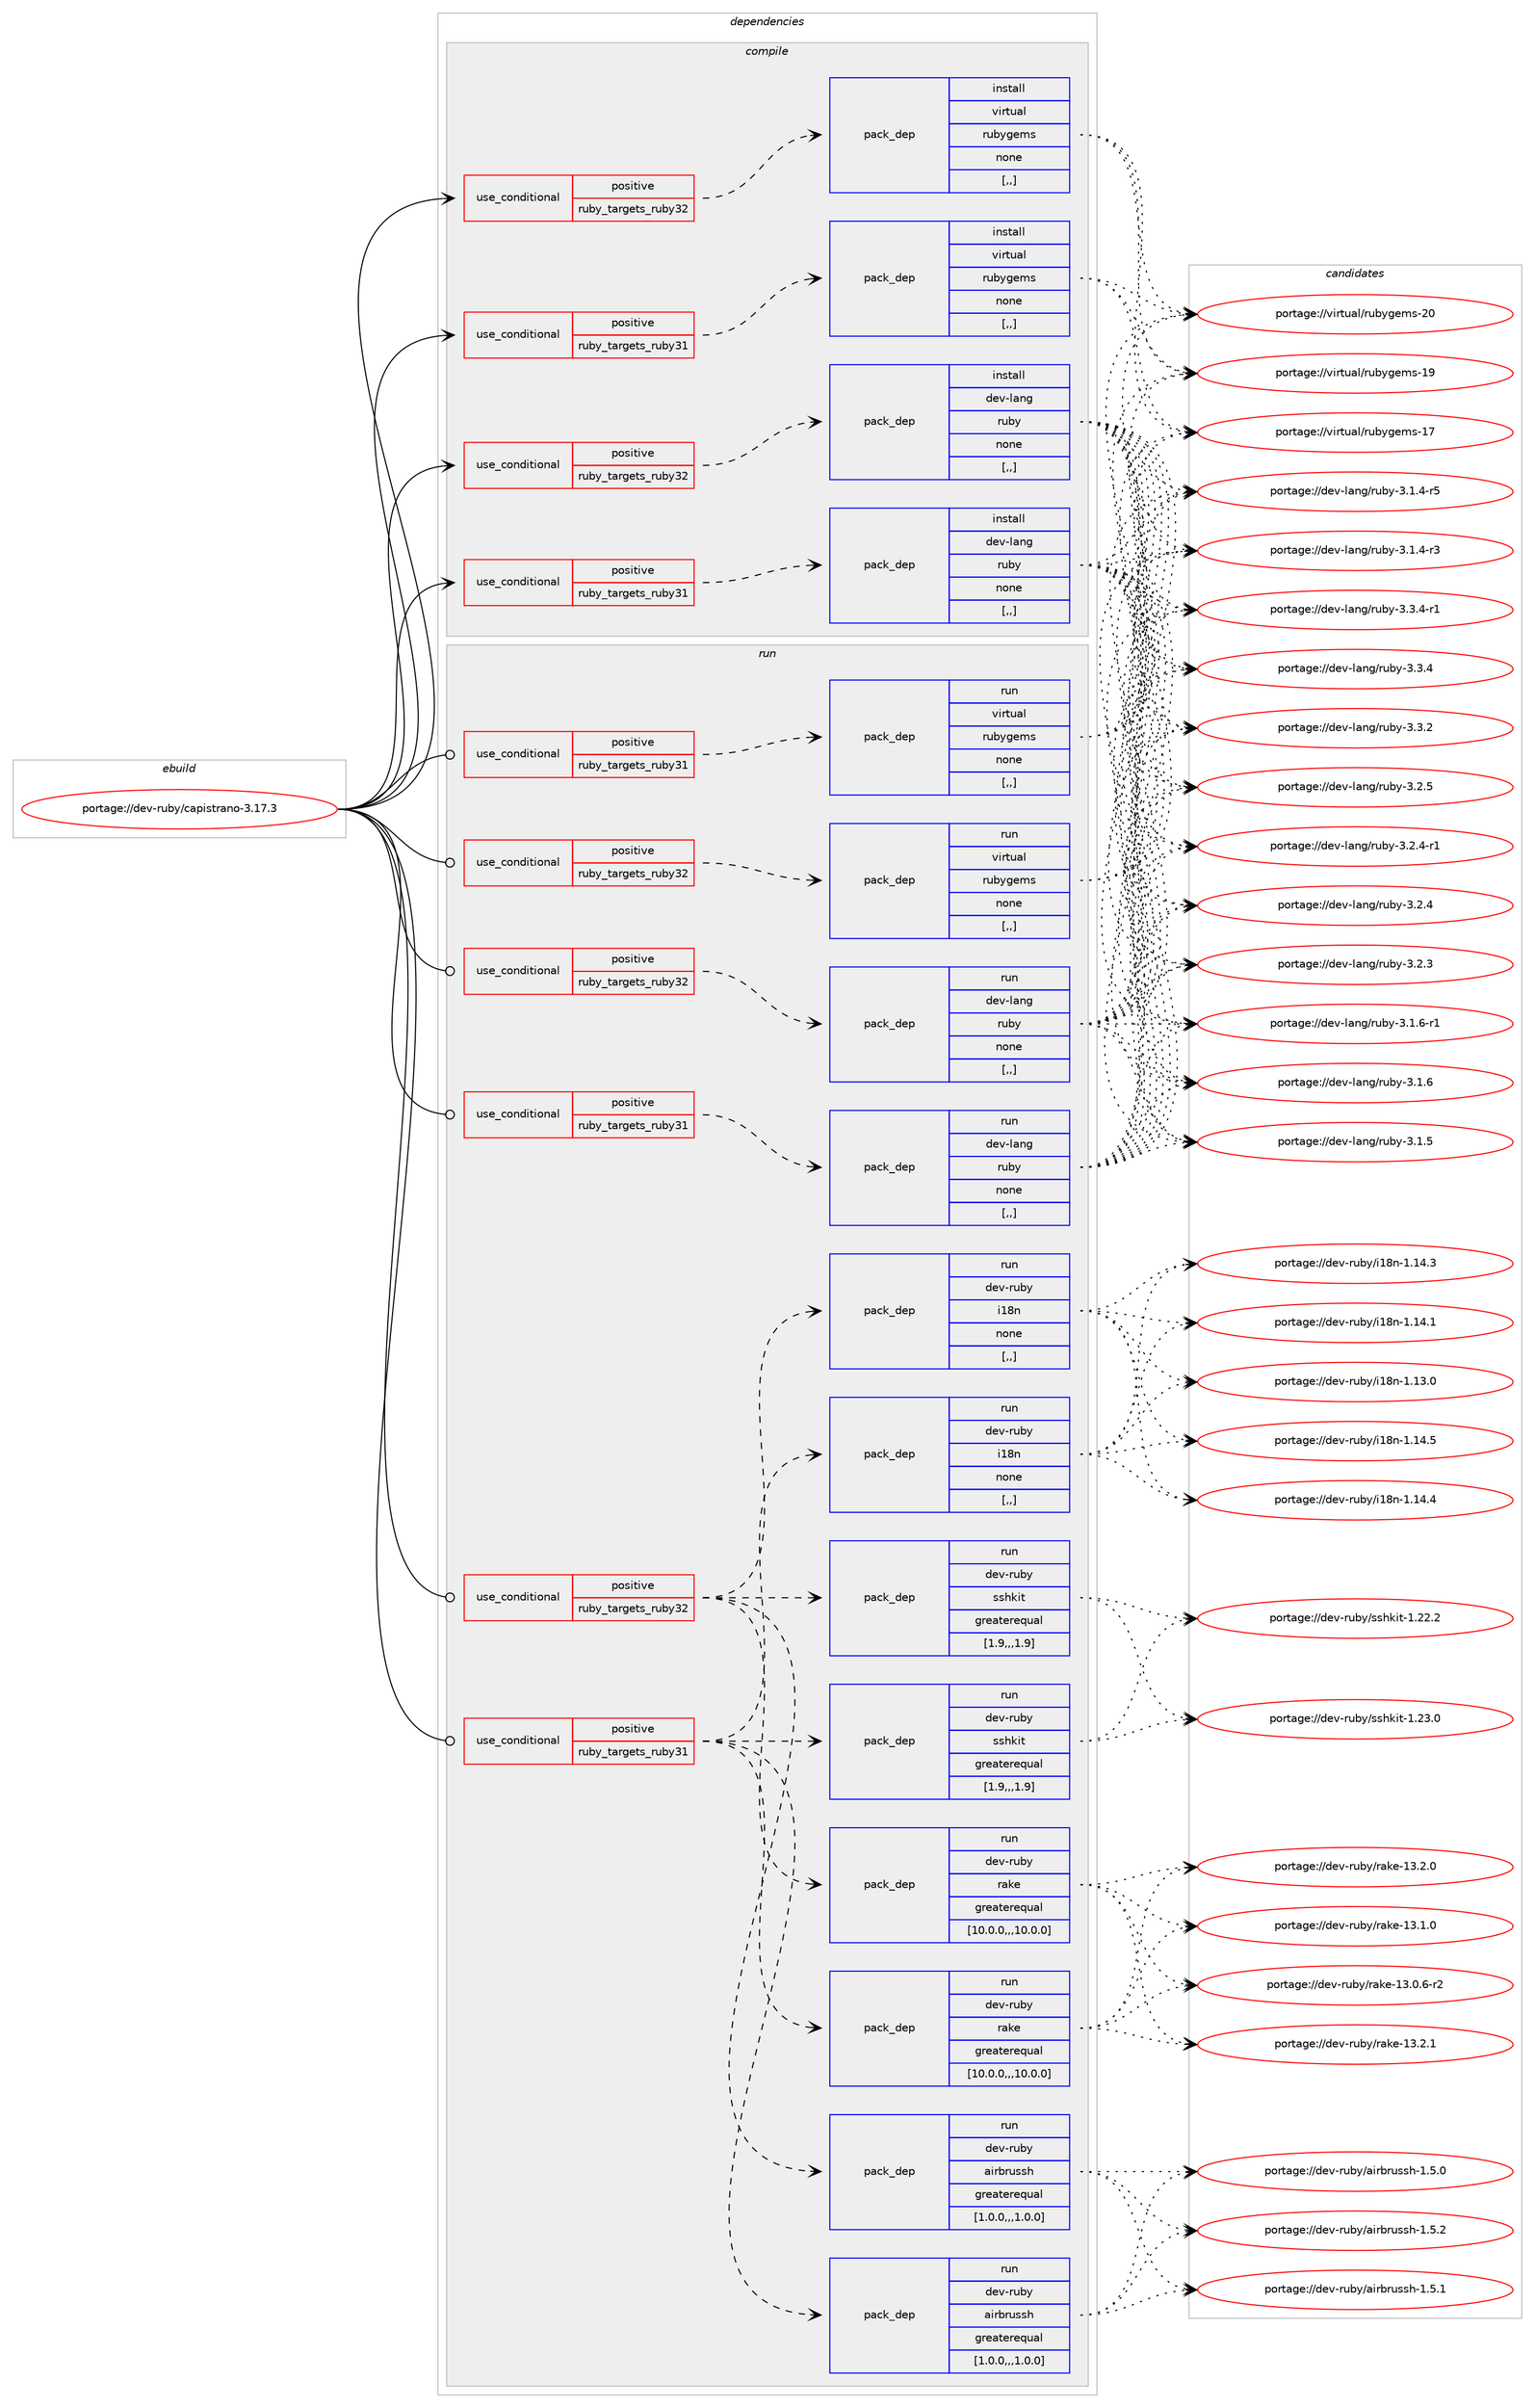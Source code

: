 digraph prolog {

# *************
# Graph options
# *************

newrank=true;
concentrate=true;
compound=true;
graph [rankdir=LR,fontname=Helvetica,fontsize=10,ranksep=1.5];#, ranksep=2.5, nodesep=0.2];
edge  [arrowhead=vee];
node  [fontname=Helvetica,fontsize=10];

# **********
# The ebuild
# **********

subgraph cluster_leftcol {
color=gray;
label=<<i>ebuild</i>>;
id [label="portage://dev-ruby/capistrano-3.17.3", color=red, width=4, href="../dev-ruby/capistrano-3.17.3.svg"];
}

# ****************
# The dependencies
# ****************

subgraph cluster_midcol {
color=gray;
label=<<i>dependencies</i>>;
subgraph cluster_compile {
fillcolor="#eeeeee";
style=filled;
label=<<i>compile</i>>;
subgraph cond45445 {
dependency178838 [label=<<TABLE BORDER="0" CELLBORDER="1" CELLSPACING="0" CELLPADDING="4"><TR><TD ROWSPAN="3" CELLPADDING="10">use_conditional</TD></TR><TR><TD>positive</TD></TR><TR><TD>ruby_targets_ruby31</TD></TR></TABLE>>, shape=none, color=red];
subgraph pack132102 {
dependency178839 [label=<<TABLE BORDER="0" CELLBORDER="1" CELLSPACING="0" CELLPADDING="4" WIDTH="220"><TR><TD ROWSPAN="6" CELLPADDING="30">pack_dep</TD></TR><TR><TD WIDTH="110">install</TD></TR><TR><TD>dev-lang</TD></TR><TR><TD>ruby</TD></TR><TR><TD>none</TD></TR><TR><TD>[,,]</TD></TR></TABLE>>, shape=none, color=blue];
}
dependency178838:e -> dependency178839:w [weight=20,style="dashed",arrowhead="vee"];
}
id:e -> dependency178838:w [weight=20,style="solid",arrowhead="vee"];
subgraph cond45446 {
dependency178840 [label=<<TABLE BORDER="0" CELLBORDER="1" CELLSPACING="0" CELLPADDING="4"><TR><TD ROWSPAN="3" CELLPADDING="10">use_conditional</TD></TR><TR><TD>positive</TD></TR><TR><TD>ruby_targets_ruby31</TD></TR></TABLE>>, shape=none, color=red];
subgraph pack132103 {
dependency178841 [label=<<TABLE BORDER="0" CELLBORDER="1" CELLSPACING="0" CELLPADDING="4" WIDTH="220"><TR><TD ROWSPAN="6" CELLPADDING="30">pack_dep</TD></TR><TR><TD WIDTH="110">install</TD></TR><TR><TD>virtual</TD></TR><TR><TD>rubygems</TD></TR><TR><TD>none</TD></TR><TR><TD>[,,]</TD></TR></TABLE>>, shape=none, color=blue];
}
dependency178840:e -> dependency178841:w [weight=20,style="dashed",arrowhead="vee"];
}
id:e -> dependency178840:w [weight=20,style="solid",arrowhead="vee"];
subgraph cond45447 {
dependency178842 [label=<<TABLE BORDER="0" CELLBORDER="1" CELLSPACING="0" CELLPADDING="4"><TR><TD ROWSPAN="3" CELLPADDING="10">use_conditional</TD></TR><TR><TD>positive</TD></TR><TR><TD>ruby_targets_ruby32</TD></TR></TABLE>>, shape=none, color=red];
subgraph pack132104 {
dependency178843 [label=<<TABLE BORDER="0" CELLBORDER="1" CELLSPACING="0" CELLPADDING="4" WIDTH="220"><TR><TD ROWSPAN="6" CELLPADDING="30">pack_dep</TD></TR><TR><TD WIDTH="110">install</TD></TR><TR><TD>dev-lang</TD></TR><TR><TD>ruby</TD></TR><TR><TD>none</TD></TR><TR><TD>[,,]</TD></TR></TABLE>>, shape=none, color=blue];
}
dependency178842:e -> dependency178843:w [weight=20,style="dashed",arrowhead="vee"];
}
id:e -> dependency178842:w [weight=20,style="solid",arrowhead="vee"];
subgraph cond45448 {
dependency178844 [label=<<TABLE BORDER="0" CELLBORDER="1" CELLSPACING="0" CELLPADDING="4"><TR><TD ROWSPAN="3" CELLPADDING="10">use_conditional</TD></TR><TR><TD>positive</TD></TR><TR><TD>ruby_targets_ruby32</TD></TR></TABLE>>, shape=none, color=red];
subgraph pack132105 {
dependency178845 [label=<<TABLE BORDER="0" CELLBORDER="1" CELLSPACING="0" CELLPADDING="4" WIDTH="220"><TR><TD ROWSPAN="6" CELLPADDING="30">pack_dep</TD></TR><TR><TD WIDTH="110">install</TD></TR><TR><TD>virtual</TD></TR><TR><TD>rubygems</TD></TR><TR><TD>none</TD></TR><TR><TD>[,,]</TD></TR></TABLE>>, shape=none, color=blue];
}
dependency178844:e -> dependency178845:w [weight=20,style="dashed",arrowhead="vee"];
}
id:e -> dependency178844:w [weight=20,style="solid",arrowhead="vee"];
}
subgraph cluster_compileandrun {
fillcolor="#eeeeee";
style=filled;
label=<<i>compile and run</i>>;
}
subgraph cluster_run {
fillcolor="#eeeeee";
style=filled;
label=<<i>run</i>>;
subgraph cond45449 {
dependency178846 [label=<<TABLE BORDER="0" CELLBORDER="1" CELLSPACING="0" CELLPADDING="4"><TR><TD ROWSPAN="3" CELLPADDING="10">use_conditional</TD></TR><TR><TD>positive</TD></TR><TR><TD>ruby_targets_ruby31</TD></TR></TABLE>>, shape=none, color=red];
subgraph pack132106 {
dependency178847 [label=<<TABLE BORDER="0" CELLBORDER="1" CELLSPACING="0" CELLPADDING="4" WIDTH="220"><TR><TD ROWSPAN="6" CELLPADDING="30">pack_dep</TD></TR><TR><TD WIDTH="110">run</TD></TR><TR><TD>dev-lang</TD></TR><TR><TD>ruby</TD></TR><TR><TD>none</TD></TR><TR><TD>[,,]</TD></TR></TABLE>>, shape=none, color=blue];
}
dependency178846:e -> dependency178847:w [weight=20,style="dashed",arrowhead="vee"];
}
id:e -> dependency178846:w [weight=20,style="solid",arrowhead="odot"];
subgraph cond45450 {
dependency178848 [label=<<TABLE BORDER="0" CELLBORDER="1" CELLSPACING="0" CELLPADDING="4"><TR><TD ROWSPAN="3" CELLPADDING="10">use_conditional</TD></TR><TR><TD>positive</TD></TR><TR><TD>ruby_targets_ruby31</TD></TR></TABLE>>, shape=none, color=red];
subgraph pack132107 {
dependency178849 [label=<<TABLE BORDER="0" CELLBORDER="1" CELLSPACING="0" CELLPADDING="4" WIDTH="220"><TR><TD ROWSPAN="6" CELLPADDING="30">pack_dep</TD></TR><TR><TD WIDTH="110">run</TD></TR><TR><TD>dev-ruby</TD></TR><TR><TD>airbrussh</TD></TR><TR><TD>greaterequal</TD></TR><TR><TD>[1.0.0,,,1.0.0]</TD></TR></TABLE>>, shape=none, color=blue];
}
dependency178848:e -> dependency178849:w [weight=20,style="dashed",arrowhead="vee"];
subgraph pack132108 {
dependency178850 [label=<<TABLE BORDER="0" CELLBORDER="1" CELLSPACING="0" CELLPADDING="4" WIDTH="220"><TR><TD ROWSPAN="6" CELLPADDING="30">pack_dep</TD></TR><TR><TD WIDTH="110">run</TD></TR><TR><TD>dev-ruby</TD></TR><TR><TD>sshkit</TD></TR><TR><TD>greaterequal</TD></TR><TR><TD>[1.9,,,1.9]</TD></TR></TABLE>>, shape=none, color=blue];
}
dependency178848:e -> dependency178850:w [weight=20,style="dashed",arrowhead="vee"];
subgraph pack132109 {
dependency178851 [label=<<TABLE BORDER="0" CELLBORDER="1" CELLSPACING="0" CELLPADDING="4" WIDTH="220"><TR><TD ROWSPAN="6" CELLPADDING="30">pack_dep</TD></TR><TR><TD WIDTH="110">run</TD></TR><TR><TD>dev-ruby</TD></TR><TR><TD>rake</TD></TR><TR><TD>greaterequal</TD></TR><TR><TD>[10.0.0,,,10.0.0]</TD></TR></TABLE>>, shape=none, color=blue];
}
dependency178848:e -> dependency178851:w [weight=20,style="dashed",arrowhead="vee"];
subgraph pack132110 {
dependency178852 [label=<<TABLE BORDER="0" CELLBORDER="1" CELLSPACING="0" CELLPADDING="4" WIDTH="220"><TR><TD ROWSPAN="6" CELLPADDING="30">pack_dep</TD></TR><TR><TD WIDTH="110">run</TD></TR><TR><TD>dev-ruby</TD></TR><TR><TD>i18n</TD></TR><TR><TD>none</TD></TR><TR><TD>[,,]</TD></TR></TABLE>>, shape=none, color=blue];
}
dependency178848:e -> dependency178852:w [weight=20,style="dashed",arrowhead="vee"];
}
id:e -> dependency178848:w [weight=20,style="solid",arrowhead="odot"];
subgraph cond45451 {
dependency178853 [label=<<TABLE BORDER="0" CELLBORDER="1" CELLSPACING="0" CELLPADDING="4"><TR><TD ROWSPAN="3" CELLPADDING="10">use_conditional</TD></TR><TR><TD>positive</TD></TR><TR><TD>ruby_targets_ruby31</TD></TR></TABLE>>, shape=none, color=red];
subgraph pack132111 {
dependency178854 [label=<<TABLE BORDER="0" CELLBORDER="1" CELLSPACING="0" CELLPADDING="4" WIDTH="220"><TR><TD ROWSPAN="6" CELLPADDING="30">pack_dep</TD></TR><TR><TD WIDTH="110">run</TD></TR><TR><TD>virtual</TD></TR><TR><TD>rubygems</TD></TR><TR><TD>none</TD></TR><TR><TD>[,,]</TD></TR></TABLE>>, shape=none, color=blue];
}
dependency178853:e -> dependency178854:w [weight=20,style="dashed",arrowhead="vee"];
}
id:e -> dependency178853:w [weight=20,style="solid",arrowhead="odot"];
subgraph cond45452 {
dependency178855 [label=<<TABLE BORDER="0" CELLBORDER="1" CELLSPACING="0" CELLPADDING="4"><TR><TD ROWSPAN="3" CELLPADDING="10">use_conditional</TD></TR><TR><TD>positive</TD></TR><TR><TD>ruby_targets_ruby32</TD></TR></TABLE>>, shape=none, color=red];
subgraph pack132112 {
dependency178856 [label=<<TABLE BORDER="0" CELLBORDER="1" CELLSPACING="0" CELLPADDING="4" WIDTH="220"><TR><TD ROWSPAN="6" CELLPADDING="30">pack_dep</TD></TR><TR><TD WIDTH="110">run</TD></TR><TR><TD>dev-lang</TD></TR><TR><TD>ruby</TD></TR><TR><TD>none</TD></TR><TR><TD>[,,]</TD></TR></TABLE>>, shape=none, color=blue];
}
dependency178855:e -> dependency178856:w [weight=20,style="dashed",arrowhead="vee"];
}
id:e -> dependency178855:w [weight=20,style="solid",arrowhead="odot"];
subgraph cond45453 {
dependency178857 [label=<<TABLE BORDER="0" CELLBORDER="1" CELLSPACING="0" CELLPADDING="4"><TR><TD ROWSPAN="3" CELLPADDING="10">use_conditional</TD></TR><TR><TD>positive</TD></TR><TR><TD>ruby_targets_ruby32</TD></TR></TABLE>>, shape=none, color=red];
subgraph pack132113 {
dependency178858 [label=<<TABLE BORDER="0" CELLBORDER="1" CELLSPACING="0" CELLPADDING="4" WIDTH="220"><TR><TD ROWSPAN="6" CELLPADDING="30">pack_dep</TD></TR><TR><TD WIDTH="110">run</TD></TR><TR><TD>dev-ruby</TD></TR><TR><TD>airbrussh</TD></TR><TR><TD>greaterequal</TD></TR><TR><TD>[1.0.0,,,1.0.0]</TD></TR></TABLE>>, shape=none, color=blue];
}
dependency178857:e -> dependency178858:w [weight=20,style="dashed",arrowhead="vee"];
subgraph pack132114 {
dependency178859 [label=<<TABLE BORDER="0" CELLBORDER="1" CELLSPACING="0" CELLPADDING="4" WIDTH="220"><TR><TD ROWSPAN="6" CELLPADDING="30">pack_dep</TD></TR><TR><TD WIDTH="110">run</TD></TR><TR><TD>dev-ruby</TD></TR><TR><TD>sshkit</TD></TR><TR><TD>greaterequal</TD></TR><TR><TD>[1.9,,,1.9]</TD></TR></TABLE>>, shape=none, color=blue];
}
dependency178857:e -> dependency178859:w [weight=20,style="dashed",arrowhead="vee"];
subgraph pack132115 {
dependency178860 [label=<<TABLE BORDER="0" CELLBORDER="1" CELLSPACING="0" CELLPADDING="4" WIDTH="220"><TR><TD ROWSPAN="6" CELLPADDING="30">pack_dep</TD></TR><TR><TD WIDTH="110">run</TD></TR><TR><TD>dev-ruby</TD></TR><TR><TD>rake</TD></TR><TR><TD>greaterequal</TD></TR><TR><TD>[10.0.0,,,10.0.0]</TD></TR></TABLE>>, shape=none, color=blue];
}
dependency178857:e -> dependency178860:w [weight=20,style="dashed",arrowhead="vee"];
subgraph pack132116 {
dependency178861 [label=<<TABLE BORDER="0" CELLBORDER="1" CELLSPACING="0" CELLPADDING="4" WIDTH="220"><TR><TD ROWSPAN="6" CELLPADDING="30">pack_dep</TD></TR><TR><TD WIDTH="110">run</TD></TR><TR><TD>dev-ruby</TD></TR><TR><TD>i18n</TD></TR><TR><TD>none</TD></TR><TR><TD>[,,]</TD></TR></TABLE>>, shape=none, color=blue];
}
dependency178857:e -> dependency178861:w [weight=20,style="dashed",arrowhead="vee"];
}
id:e -> dependency178857:w [weight=20,style="solid",arrowhead="odot"];
subgraph cond45454 {
dependency178862 [label=<<TABLE BORDER="0" CELLBORDER="1" CELLSPACING="0" CELLPADDING="4"><TR><TD ROWSPAN="3" CELLPADDING="10">use_conditional</TD></TR><TR><TD>positive</TD></TR><TR><TD>ruby_targets_ruby32</TD></TR></TABLE>>, shape=none, color=red];
subgraph pack132117 {
dependency178863 [label=<<TABLE BORDER="0" CELLBORDER="1" CELLSPACING="0" CELLPADDING="4" WIDTH="220"><TR><TD ROWSPAN="6" CELLPADDING="30">pack_dep</TD></TR><TR><TD WIDTH="110">run</TD></TR><TR><TD>virtual</TD></TR><TR><TD>rubygems</TD></TR><TR><TD>none</TD></TR><TR><TD>[,,]</TD></TR></TABLE>>, shape=none, color=blue];
}
dependency178862:e -> dependency178863:w [weight=20,style="dashed",arrowhead="vee"];
}
id:e -> dependency178862:w [weight=20,style="solid",arrowhead="odot"];
}
}

# **************
# The candidates
# **************

subgraph cluster_choices {
rank=same;
color=gray;
label=<<i>candidates</i>>;

subgraph choice132102 {
color=black;
nodesep=1;
choice100101118451089711010347114117981214551465146524511449 [label="portage://dev-lang/ruby-3.3.4-r1", color=red, width=4,href="../dev-lang/ruby-3.3.4-r1.svg"];
choice10010111845108971101034711411798121455146514652 [label="portage://dev-lang/ruby-3.3.4", color=red, width=4,href="../dev-lang/ruby-3.3.4.svg"];
choice10010111845108971101034711411798121455146514650 [label="portage://dev-lang/ruby-3.3.2", color=red, width=4,href="../dev-lang/ruby-3.3.2.svg"];
choice10010111845108971101034711411798121455146504653 [label="portage://dev-lang/ruby-3.2.5", color=red, width=4,href="../dev-lang/ruby-3.2.5.svg"];
choice100101118451089711010347114117981214551465046524511449 [label="portage://dev-lang/ruby-3.2.4-r1", color=red, width=4,href="../dev-lang/ruby-3.2.4-r1.svg"];
choice10010111845108971101034711411798121455146504652 [label="portage://dev-lang/ruby-3.2.4", color=red, width=4,href="../dev-lang/ruby-3.2.4.svg"];
choice10010111845108971101034711411798121455146504651 [label="portage://dev-lang/ruby-3.2.3", color=red, width=4,href="../dev-lang/ruby-3.2.3.svg"];
choice100101118451089711010347114117981214551464946544511449 [label="portage://dev-lang/ruby-3.1.6-r1", color=red, width=4,href="../dev-lang/ruby-3.1.6-r1.svg"];
choice10010111845108971101034711411798121455146494654 [label="portage://dev-lang/ruby-3.1.6", color=red, width=4,href="../dev-lang/ruby-3.1.6.svg"];
choice10010111845108971101034711411798121455146494653 [label="portage://dev-lang/ruby-3.1.5", color=red, width=4,href="../dev-lang/ruby-3.1.5.svg"];
choice100101118451089711010347114117981214551464946524511453 [label="portage://dev-lang/ruby-3.1.4-r5", color=red, width=4,href="../dev-lang/ruby-3.1.4-r5.svg"];
choice100101118451089711010347114117981214551464946524511451 [label="portage://dev-lang/ruby-3.1.4-r3", color=red, width=4,href="../dev-lang/ruby-3.1.4-r3.svg"];
dependency178839:e -> choice100101118451089711010347114117981214551465146524511449:w [style=dotted,weight="100"];
dependency178839:e -> choice10010111845108971101034711411798121455146514652:w [style=dotted,weight="100"];
dependency178839:e -> choice10010111845108971101034711411798121455146514650:w [style=dotted,weight="100"];
dependency178839:e -> choice10010111845108971101034711411798121455146504653:w [style=dotted,weight="100"];
dependency178839:e -> choice100101118451089711010347114117981214551465046524511449:w [style=dotted,weight="100"];
dependency178839:e -> choice10010111845108971101034711411798121455146504652:w [style=dotted,weight="100"];
dependency178839:e -> choice10010111845108971101034711411798121455146504651:w [style=dotted,weight="100"];
dependency178839:e -> choice100101118451089711010347114117981214551464946544511449:w [style=dotted,weight="100"];
dependency178839:e -> choice10010111845108971101034711411798121455146494654:w [style=dotted,weight="100"];
dependency178839:e -> choice10010111845108971101034711411798121455146494653:w [style=dotted,weight="100"];
dependency178839:e -> choice100101118451089711010347114117981214551464946524511453:w [style=dotted,weight="100"];
dependency178839:e -> choice100101118451089711010347114117981214551464946524511451:w [style=dotted,weight="100"];
}
subgraph choice132103 {
color=black;
nodesep=1;
choice118105114116117971084711411798121103101109115455048 [label="portage://virtual/rubygems-20", color=red, width=4,href="../virtual/rubygems-20.svg"];
choice118105114116117971084711411798121103101109115454957 [label="portage://virtual/rubygems-19", color=red, width=4,href="../virtual/rubygems-19.svg"];
choice118105114116117971084711411798121103101109115454955 [label="portage://virtual/rubygems-17", color=red, width=4,href="../virtual/rubygems-17.svg"];
dependency178841:e -> choice118105114116117971084711411798121103101109115455048:w [style=dotted,weight="100"];
dependency178841:e -> choice118105114116117971084711411798121103101109115454957:w [style=dotted,weight="100"];
dependency178841:e -> choice118105114116117971084711411798121103101109115454955:w [style=dotted,weight="100"];
}
subgraph choice132104 {
color=black;
nodesep=1;
choice100101118451089711010347114117981214551465146524511449 [label="portage://dev-lang/ruby-3.3.4-r1", color=red, width=4,href="../dev-lang/ruby-3.3.4-r1.svg"];
choice10010111845108971101034711411798121455146514652 [label="portage://dev-lang/ruby-3.3.4", color=red, width=4,href="../dev-lang/ruby-3.3.4.svg"];
choice10010111845108971101034711411798121455146514650 [label="portage://dev-lang/ruby-3.3.2", color=red, width=4,href="../dev-lang/ruby-3.3.2.svg"];
choice10010111845108971101034711411798121455146504653 [label="portage://dev-lang/ruby-3.2.5", color=red, width=4,href="../dev-lang/ruby-3.2.5.svg"];
choice100101118451089711010347114117981214551465046524511449 [label="portage://dev-lang/ruby-3.2.4-r1", color=red, width=4,href="../dev-lang/ruby-3.2.4-r1.svg"];
choice10010111845108971101034711411798121455146504652 [label="portage://dev-lang/ruby-3.2.4", color=red, width=4,href="../dev-lang/ruby-3.2.4.svg"];
choice10010111845108971101034711411798121455146504651 [label="portage://dev-lang/ruby-3.2.3", color=red, width=4,href="../dev-lang/ruby-3.2.3.svg"];
choice100101118451089711010347114117981214551464946544511449 [label="portage://dev-lang/ruby-3.1.6-r1", color=red, width=4,href="../dev-lang/ruby-3.1.6-r1.svg"];
choice10010111845108971101034711411798121455146494654 [label="portage://dev-lang/ruby-3.1.6", color=red, width=4,href="../dev-lang/ruby-3.1.6.svg"];
choice10010111845108971101034711411798121455146494653 [label="portage://dev-lang/ruby-3.1.5", color=red, width=4,href="../dev-lang/ruby-3.1.5.svg"];
choice100101118451089711010347114117981214551464946524511453 [label="portage://dev-lang/ruby-3.1.4-r5", color=red, width=4,href="../dev-lang/ruby-3.1.4-r5.svg"];
choice100101118451089711010347114117981214551464946524511451 [label="portage://dev-lang/ruby-3.1.4-r3", color=red, width=4,href="../dev-lang/ruby-3.1.4-r3.svg"];
dependency178843:e -> choice100101118451089711010347114117981214551465146524511449:w [style=dotted,weight="100"];
dependency178843:e -> choice10010111845108971101034711411798121455146514652:w [style=dotted,weight="100"];
dependency178843:e -> choice10010111845108971101034711411798121455146514650:w [style=dotted,weight="100"];
dependency178843:e -> choice10010111845108971101034711411798121455146504653:w [style=dotted,weight="100"];
dependency178843:e -> choice100101118451089711010347114117981214551465046524511449:w [style=dotted,weight="100"];
dependency178843:e -> choice10010111845108971101034711411798121455146504652:w [style=dotted,weight="100"];
dependency178843:e -> choice10010111845108971101034711411798121455146504651:w [style=dotted,weight="100"];
dependency178843:e -> choice100101118451089711010347114117981214551464946544511449:w [style=dotted,weight="100"];
dependency178843:e -> choice10010111845108971101034711411798121455146494654:w [style=dotted,weight="100"];
dependency178843:e -> choice10010111845108971101034711411798121455146494653:w [style=dotted,weight="100"];
dependency178843:e -> choice100101118451089711010347114117981214551464946524511453:w [style=dotted,weight="100"];
dependency178843:e -> choice100101118451089711010347114117981214551464946524511451:w [style=dotted,weight="100"];
}
subgraph choice132105 {
color=black;
nodesep=1;
choice118105114116117971084711411798121103101109115455048 [label="portage://virtual/rubygems-20", color=red, width=4,href="../virtual/rubygems-20.svg"];
choice118105114116117971084711411798121103101109115454957 [label="portage://virtual/rubygems-19", color=red, width=4,href="../virtual/rubygems-19.svg"];
choice118105114116117971084711411798121103101109115454955 [label="portage://virtual/rubygems-17", color=red, width=4,href="../virtual/rubygems-17.svg"];
dependency178845:e -> choice118105114116117971084711411798121103101109115455048:w [style=dotted,weight="100"];
dependency178845:e -> choice118105114116117971084711411798121103101109115454957:w [style=dotted,weight="100"];
dependency178845:e -> choice118105114116117971084711411798121103101109115454955:w [style=dotted,weight="100"];
}
subgraph choice132106 {
color=black;
nodesep=1;
choice100101118451089711010347114117981214551465146524511449 [label="portage://dev-lang/ruby-3.3.4-r1", color=red, width=4,href="../dev-lang/ruby-3.3.4-r1.svg"];
choice10010111845108971101034711411798121455146514652 [label="portage://dev-lang/ruby-3.3.4", color=red, width=4,href="../dev-lang/ruby-3.3.4.svg"];
choice10010111845108971101034711411798121455146514650 [label="portage://dev-lang/ruby-3.3.2", color=red, width=4,href="../dev-lang/ruby-3.3.2.svg"];
choice10010111845108971101034711411798121455146504653 [label="portage://dev-lang/ruby-3.2.5", color=red, width=4,href="../dev-lang/ruby-3.2.5.svg"];
choice100101118451089711010347114117981214551465046524511449 [label="portage://dev-lang/ruby-3.2.4-r1", color=red, width=4,href="../dev-lang/ruby-3.2.4-r1.svg"];
choice10010111845108971101034711411798121455146504652 [label="portage://dev-lang/ruby-3.2.4", color=red, width=4,href="../dev-lang/ruby-3.2.4.svg"];
choice10010111845108971101034711411798121455146504651 [label="portage://dev-lang/ruby-3.2.3", color=red, width=4,href="../dev-lang/ruby-3.2.3.svg"];
choice100101118451089711010347114117981214551464946544511449 [label="portage://dev-lang/ruby-3.1.6-r1", color=red, width=4,href="../dev-lang/ruby-3.1.6-r1.svg"];
choice10010111845108971101034711411798121455146494654 [label="portage://dev-lang/ruby-3.1.6", color=red, width=4,href="../dev-lang/ruby-3.1.6.svg"];
choice10010111845108971101034711411798121455146494653 [label="portage://dev-lang/ruby-3.1.5", color=red, width=4,href="../dev-lang/ruby-3.1.5.svg"];
choice100101118451089711010347114117981214551464946524511453 [label="portage://dev-lang/ruby-3.1.4-r5", color=red, width=4,href="../dev-lang/ruby-3.1.4-r5.svg"];
choice100101118451089711010347114117981214551464946524511451 [label="portage://dev-lang/ruby-3.1.4-r3", color=red, width=4,href="../dev-lang/ruby-3.1.4-r3.svg"];
dependency178847:e -> choice100101118451089711010347114117981214551465146524511449:w [style=dotted,weight="100"];
dependency178847:e -> choice10010111845108971101034711411798121455146514652:w [style=dotted,weight="100"];
dependency178847:e -> choice10010111845108971101034711411798121455146514650:w [style=dotted,weight="100"];
dependency178847:e -> choice10010111845108971101034711411798121455146504653:w [style=dotted,weight="100"];
dependency178847:e -> choice100101118451089711010347114117981214551465046524511449:w [style=dotted,weight="100"];
dependency178847:e -> choice10010111845108971101034711411798121455146504652:w [style=dotted,weight="100"];
dependency178847:e -> choice10010111845108971101034711411798121455146504651:w [style=dotted,weight="100"];
dependency178847:e -> choice100101118451089711010347114117981214551464946544511449:w [style=dotted,weight="100"];
dependency178847:e -> choice10010111845108971101034711411798121455146494654:w [style=dotted,weight="100"];
dependency178847:e -> choice10010111845108971101034711411798121455146494653:w [style=dotted,weight="100"];
dependency178847:e -> choice100101118451089711010347114117981214551464946524511453:w [style=dotted,weight="100"];
dependency178847:e -> choice100101118451089711010347114117981214551464946524511451:w [style=dotted,weight="100"];
}
subgraph choice132107 {
color=black;
nodesep=1;
choice1001011184511411798121479710511498114117115115104454946534650 [label="portage://dev-ruby/airbrussh-1.5.2", color=red, width=4,href="../dev-ruby/airbrussh-1.5.2.svg"];
choice1001011184511411798121479710511498114117115115104454946534649 [label="portage://dev-ruby/airbrussh-1.5.1", color=red, width=4,href="../dev-ruby/airbrussh-1.5.1.svg"];
choice1001011184511411798121479710511498114117115115104454946534648 [label="portage://dev-ruby/airbrussh-1.5.0", color=red, width=4,href="../dev-ruby/airbrussh-1.5.0.svg"];
dependency178849:e -> choice1001011184511411798121479710511498114117115115104454946534650:w [style=dotted,weight="100"];
dependency178849:e -> choice1001011184511411798121479710511498114117115115104454946534649:w [style=dotted,weight="100"];
dependency178849:e -> choice1001011184511411798121479710511498114117115115104454946534648:w [style=dotted,weight="100"];
}
subgraph choice132108 {
color=black;
nodesep=1;
choice10010111845114117981214711511510410710511645494650514648 [label="portage://dev-ruby/sshkit-1.23.0", color=red, width=4,href="../dev-ruby/sshkit-1.23.0.svg"];
choice10010111845114117981214711511510410710511645494650504650 [label="portage://dev-ruby/sshkit-1.22.2", color=red, width=4,href="../dev-ruby/sshkit-1.22.2.svg"];
dependency178850:e -> choice10010111845114117981214711511510410710511645494650514648:w [style=dotted,weight="100"];
dependency178850:e -> choice10010111845114117981214711511510410710511645494650504650:w [style=dotted,weight="100"];
}
subgraph choice132109 {
color=black;
nodesep=1;
choice1001011184511411798121471149710710145495146504649 [label="portage://dev-ruby/rake-13.2.1", color=red, width=4,href="../dev-ruby/rake-13.2.1.svg"];
choice1001011184511411798121471149710710145495146504648 [label="portage://dev-ruby/rake-13.2.0", color=red, width=4,href="../dev-ruby/rake-13.2.0.svg"];
choice1001011184511411798121471149710710145495146494648 [label="portage://dev-ruby/rake-13.1.0", color=red, width=4,href="../dev-ruby/rake-13.1.0.svg"];
choice10010111845114117981214711497107101454951464846544511450 [label="portage://dev-ruby/rake-13.0.6-r2", color=red, width=4,href="../dev-ruby/rake-13.0.6-r2.svg"];
dependency178851:e -> choice1001011184511411798121471149710710145495146504649:w [style=dotted,weight="100"];
dependency178851:e -> choice1001011184511411798121471149710710145495146504648:w [style=dotted,weight="100"];
dependency178851:e -> choice1001011184511411798121471149710710145495146494648:w [style=dotted,weight="100"];
dependency178851:e -> choice10010111845114117981214711497107101454951464846544511450:w [style=dotted,weight="100"];
}
subgraph choice132110 {
color=black;
nodesep=1;
choice100101118451141179812147105495611045494649524653 [label="portage://dev-ruby/i18n-1.14.5", color=red, width=4,href="../dev-ruby/i18n-1.14.5.svg"];
choice100101118451141179812147105495611045494649524652 [label="portage://dev-ruby/i18n-1.14.4", color=red, width=4,href="../dev-ruby/i18n-1.14.4.svg"];
choice100101118451141179812147105495611045494649524651 [label="portage://dev-ruby/i18n-1.14.3", color=red, width=4,href="../dev-ruby/i18n-1.14.3.svg"];
choice100101118451141179812147105495611045494649524649 [label="portage://dev-ruby/i18n-1.14.1", color=red, width=4,href="../dev-ruby/i18n-1.14.1.svg"];
choice100101118451141179812147105495611045494649514648 [label="portage://dev-ruby/i18n-1.13.0", color=red, width=4,href="../dev-ruby/i18n-1.13.0.svg"];
dependency178852:e -> choice100101118451141179812147105495611045494649524653:w [style=dotted,weight="100"];
dependency178852:e -> choice100101118451141179812147105495611045494649524652:w [style=dotted,weight="100"];
dependency178852:e -> choice100101118451141179812147105495611045494649524651:w [style=dotted,weight="100"];
dependency178852:e -> choice100101118451141179812147105495611045494649524649:w [style=dotted,weight="100"];
dependency178852:e -> choice100101118451141179812147105495611045494649514648:w [style=dotted,weight="100"];
}
subgraph choice132111 {
color=black;
nodesep=1;
choice118105114116117971084711411798121103101109115455048 [label="portage://virtual/rubygems-20", color=red, width=4,href="../virtual/rubygems-20.svg"];
choice118105114116117971084711411798121103101109115454957 [label="portage://virtual/rubygems-19", color=red, width=4,href="../virtual/rubygems-19.svg"];
choice118105114116117971084711411798121103101109115454955 [label="portage://virtual/rubygems-17", color=red, width=4,href="../virtual/rubygems-17.svg"];
dependency178854:e -> choice118105114116117971084711411798121103101109115455048:w [style=dotted,weight="100"];
dependency178854:e -> choice118105114116117971084711411798121103101109115454957:w [style=dotted,weight="100"];
dependency178854:e -> choice118105114116117971084711411798121103101109115454955:w [style=dotted,weight="100"];
}
subgraph choice132112 {
color=black;
nodesep=1;
choice100101118451089711010347114117981214551465146524511449 [label="portage://dev-lang/ruby-3.3.4-r1", color=red, width=4,href="../dev-lang/ruby-3.3.4-r1.svg"];
choice10010111845108971101034711411798121455146514652 [label="portage://dev-lang/ruby-3.3.4", color=red, width=4,href="../dev-lang/ruby-3.3.4.svg"];
choice10010111845108971101034711411798121455146514650 [label="portage://dev-lang/ruby-3.3.2", color=red, width=4,href="../dev-lang/ruby-3.3.2.svg"];
choice10010111845108971101034711411798121455146504653 [label="portage://dev-lang/ruby-3.2.5", color=red, width=4,href="../dev-lang/ruby-3.2.5.svg"];
choice100101118451089711010347114117981214551465046524511449 [label="portage://dev-lang/ruby-3.2.4-r1", color=red, width=4,href="../dev-lang/ruby-3.2.4-r1.svg"];
choice10010111845108971101034711411798121455146504652 [label="portage://dev-lang/ruby-3.2.4", color=red, width=4,href="../dev-lang/ruby-3.2.4.svg"];
choice10010111845108971101034711411798121455146504651 [label="portage://dev-lang/ruby-3.2.3", color=red, width=4,href="../dev-lang/ruby-3.2.3.svg"];
choice100101118451089711010347114117981214551464946544511449 [label="portage://dev-lang/ruby-3.1.6-r1", color=red, width=4,href="../dev-lang/ruby-3.1.6-r1.svg"];
choice10010111845108971101034711411798121455146494654 [label="portage://dev-lang/ruby-3.1.6", color=red, width=4,href="../dev-lang/ruby-3.1.6.svg"];
choice10010111845108971101034711411798121455146494653 [label="portage://dev-lang/ruby-3.1.5", color=red, width=4,href="../dev-lang/ruby-3.1.5.svg"];
choice100101118451089711010347114117981214551464946524511453 [label="portage://dev-lang/ruby-3.1.4-r5", color=red, width=4,href="../dev-lang/ruby-3.1.4-r5.svg"];
choice100101118451089711010347114117981214551464946524511451 [label="portage://dev-lang/ruby-3.1.4-r3", color=red, width=4,href="../dev-lang/ruby-3.1.4-r3.svg"];
dependency178856:e -> choice100101118451089711010347114117981214551465146524511449:w [style=dotted,weight="100"];
dependency178856:e -> choice10010111845108971101034711411798121455146514652:w [style=dotted,weight="100"];
dependency178856:e -> choice10010111845108971101034711411798121455146514650:w [style=dotted,weight="100"];
dependency178856:e -> choice10010111845108971101034711411798121455146504653:w [style=dotted,weight="100"];
dependency178856:e -> choice100101118451089711010347114117981214551465046524511449:w [style=dotted,weight="100"];
dependency178856:e -> choice10010111845108971101034711411798121455146504652:w [style=dotted,weight="100"];
dependency178856:e -> choice10010111845108971101034711411798121455146504651:w [style=dotted,weight="100"];
dependency178856:e -> choice100101118451089711010347114117981214551464946544511449:w [style=dotted,weight="100"];
dependency178856:e -> choice10010111845108971101034711411798121455146494654:w [style=dotted,weight="100"];
dependency178856:e -> choice10010111845108971101034711411798121455146494653:w [style=dotted,weight="100"];
dependency178856:e -> choice100101118451089711010347114117981214551464946524511453:w [style=dotted,weight="100"];
dependency178856:e -> choice100101118451089711010347114117981214551464946524511451:w [style=dotted,weight="100"];
}
subgraph choice132113 {
color=black;
nodesep=1;
choice1001011184511411798121479710511498114117115115104454946534650 [label="portage://dev-ruby/airbrussh-1.5.2", color=red, width=4,href="../dev-ruby/airbrussh-1.5.2.svg"];
choice1001011184511411798121479710511498114117115115104454946534649 [label="portage://dev-ruby/airbrussh-1.5.1", color=red, width=4,href="../dev-ruby/airbrussh-1.5.1.svg"];
choice1001011184511411798121479710511498114117115115104454946534648 [label="portage://dev-ruby/airbrussh-1.5.0", color=red, width=4,href="../dev-ruby/airbrussh-1.5.0.svg"];
dependency178858:e -> choice1001011184511411798121479710511498114117115115104454946534650:w [style=dotted,weight="100"];
dependency178858:e -> choice1001011184511411798121479710511498114117115115104454946534649:w [style=dotted,weight="100"];
dependency178858:e -> choice1001011184511411798121479710511498114117115115104454946534648:w [style=dotted,weight="100"];
}
subgraph choice132114 {
color=black;
nodesep=1;
choice10010111845114117981214711511510410710511645494650514648 [label="portage://dev-ruby/sshkit-1.23.0", color=red, width=4,href="../dev-ruby/sshkit-1.23.0.svg"];
choice10010111845114117981214711511510410710511645494650504650 [label="portage://dev-ruby/sshkit-1.22.2", color=red, width=4,href="../dev-ruby/sshkit-1.22.2.svg"];
dependency178859:e -> choice10010111845114117981214711511510410710511645494650514648:w [style=dotted,weight="100"];
dependency178859:e -> choice10010111845114117981214711511510410710511645494650504650:w [style=dotted,weight="100"];
}
subgraph choice132115 {
color=black;
nodesep=1;
choice1001011184511411798121471149710710145495146504649 [label="portage://dev-ruby/rake-13.2.1", color=red, width=4,href="../dev-ruby/rake-13.2.1.svg"];
choice1001011184511411798121471149710710145495146504648 [label="portage://dev-ruby/rake-13.2.0", color=red, width=4,href="../dev-ruby/rake-13.2.0.svg"];
choice1001011184511411798121471149710710145495146494648 [label="portage://dev-ruby/rake-13.1.0", color=red, width=4,href="../dev-ruby/rake-13.1.0.svg"];
choice10010111845114117981214711497107101454951464846544511450 [label="portage://dev-ruby/rake-13.0.6-r2", color=red, width=4,href="../dev-ruby/rake-13.0.6-r2.svg"];
dependency178860:e -> choice1001011184511411798121471149710710145495146504649:w [style=dotted,weight="100"];
dependency178860:e -> choice1001011184511411798121471149710710145495146504648:w [style=dotted,weight="100"];
dependency178860:e -> choice1001011184511411798121471149710710145495146494648:w [style=dotted,weight="100"];
dependency178860:e -> choice10010111845114117981214711497107101454951464846544511450:w [style=dotted,weight="100"];
}
subgraph choice132116 {
color=black;
nodesep=1;
choice100101118451141179812147105495611045494649524653 [label="portage://dev-ruby/i18n-1.14.5", color=red, width=4,href="../dev-ruby/i18n-1.14.5.svg"];
choice100101118451141179812147105495611045494649524652 [label="portage://dev-ruby/i18n-1.14.4", color=red, width=4,href="../dev-ruby/i18n-1.14.4.svg"];
choice100101118451141179812147105495611045494649524651 [label="portage://dev-ruby/i18n-1.14.3", color=red, width=4,href="../dev-ruby/i18n-1.14.3.svg"];
choice100101118451141179812147105495611045494649524649 [label="portage://dev-ruby/i18n-1.14.1", color=red, width=4,href="../dev-ruby/i18n-1.14.1.svg"];
choice100101118451141179812147105495611045494649514648 [label="portage://dev-ruby/i18n-1.13.0", color=red, width=4,href="../dev-ruby/i18n-1.13.0.svg"];
dependency178861:e -> choice100101118451141179812147105495611045494649524653:w [style=dotted,weight="100"];
dependency178861:e -> choice100101118451141179812147105495611045494649524652:w [style=dotted,weight="100"];
dependency178861:e -> choice100101118451141179812147105495611045494649524651:w [style=dotted,weight="100"];
dependency178861:e -> choice100101118451141179812147105495611045494649524649:w [style=dotted,weight="100"];
dependency178861:e -> choice100101118451141179812147105495611045494649514648:w [style=dotted,weight="100"];
}
subgraph choice132117 {
color=black;
nodesep=1;
choice118105114116117971084711411798121103101109115455048 [label="portage://virtual/rubygems-20", color=red, width=4,href="../virtual/rubygems-20.svg"];
choice118105114116117971084711411798121103101109115454957 [label="portage://virtual/rubygems-19", color=red, width=4,href="../virtual/rubygems-19.svg"];
choice118105114116117971084711411798121103101109115454955 [label="portage://virtual/rubygems-17", color=red, width=4,href="../virtual/rubygems-17.svg"];
dependency178863:e -> choice118105114116117971084711411798121103101109115455048:w [style=dotted,weight="100"];
dependency178863:e -> choice118105114116117971084711411798121103101109115454957:w [style=dotted,weight="100"];
dependency178863:e -> choice118105114116117971084711411798121103101109115454955:w [style=dotted,weight="100"];
}
}

}
